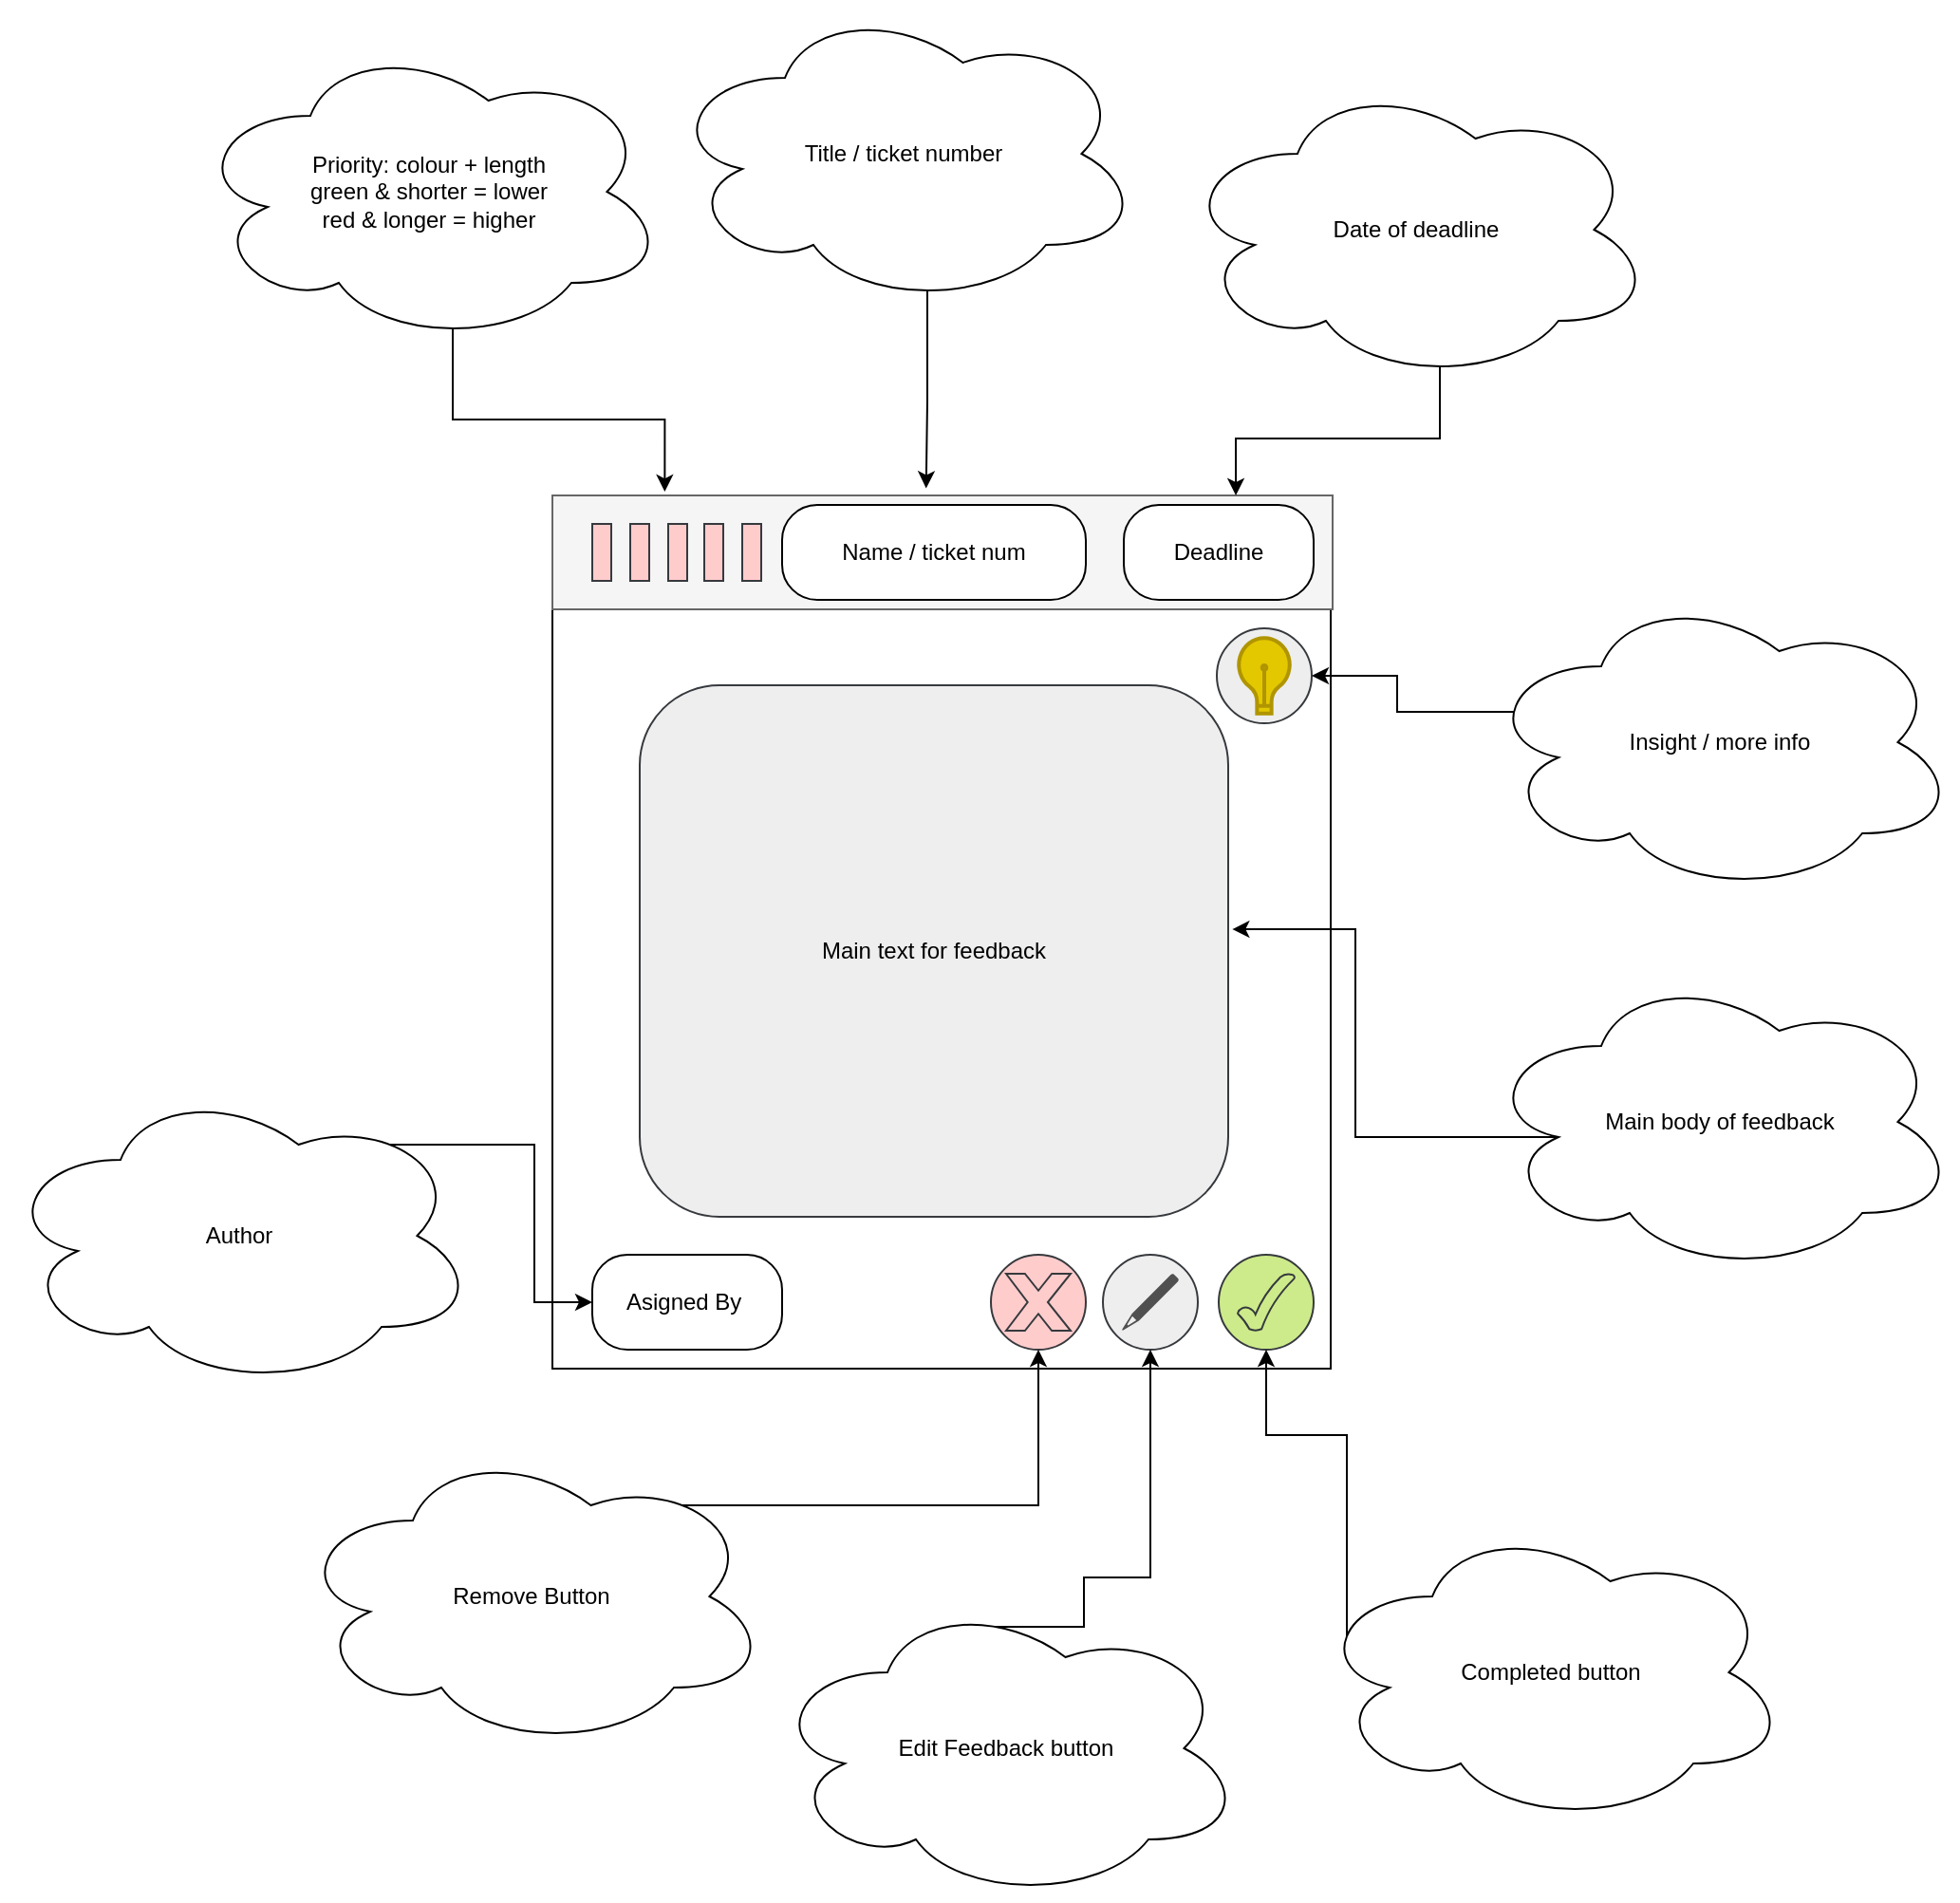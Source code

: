 <mxfile version="24.8.3">
  <diagram name="Page-1" id="u4bnKtrBgpUer0EbG4bJ">
    <mxGraphModel dx="1779" dy="2126" grid="1" gridSize="10" guides="1" tooltips="1" connect="1" arrows="1" fold="1" page="1" pageScale="1" pageWidth="827" pageHeight="1169" math="0" shadow="0">
      <root>
        <mxCell id="0" />
        <mxCell id="1" parent="0" />
        <mxCell id="aEb20HJ5_SHYAXnQLyHq-1" value="" style="group" vertex="1" connectable="0" parent="1">
          <mxGeometry x="300" y="100" width="411" height="460" as="geometry" />
        </mxCell>
        <mxCell id="aEb20HJ5_SHYAXnQLyHq-2" value="" style="rounded=0;whiteSpace=wrap;html=1;" vertex="1" parent="aEb20HJ5_SHYAXnQLyHq-1">
          <mxGeometry width="410" height="460" as="geometry" />
        </mxCell>
        <mxCell id="aEb20HJ5_SHYAXnQLyHq-3" value="" style="rounded=0;whiteSpace=wrap;html=1;fillColor=#f5f5f5;fontColor=#333333;strokeColor=#666666;" vertex="1" parent="aEb20HJ5_SHYAXnQLyHq-1">
          <mxGeometry width="411" height="60" as="geometry" />
        </mxCell>
        <mxCell id="aEb20HJ5_SHYAXnQLyHq-4" value="" style="rounded=0;whiteSpace=wrap;html=1;fillColor=#ffcccc;strokeColor=#36393d;" vertex="1" parent="aEb20HJ5_SHYAXnQLyHq-1">
          <mxGeometry x="21" y="15" width="10" height="30" as="geometry" />
        </mxCell>
        <mxCell id="aEb20HJ5_SHYAXnQLyHq-5" value="" style="rounded=0;whiteSpace=wrap;html=1;fillColor=#ffcccc;strokeColor=#36393d;" vertex="1" parent="aEb20HJ5_SHYAXnQLyHq-1">
          <mxGeometry x="41" y="15" width="10" height="30" as="geometry" />
        </mxCell>
        <mxCell id="aEb20HJ5_SHYAXnQLyHq-6" value="" style="rounded=0;whiteSpace=wrap;html=1;fillColor=#ffcccc;strokeColor=#36393d;" vertex="1" parent="aEb20HJ5_SHYAXnQLyHq-1">
          <mxGeometry x="61" y="15" width="10" height="30" as="geometry" />
        </mxCell>
        <mxCell id="aEb20HJ5_SHYAXnQLyHq-7" value="Deadline" style="rounded=1;whiteSpace=wrap;html=1;arcSize=37;" vertex="1" parent="aEb20HJ5_SHYAXnQLyHq-1">
          <mxGeometry x="301" y="5" width="100" height="50" as="geometry" />
        </mxCell>
        <mxCell id="aEb20HJ5_SHYAXnQLyHq-8" value="Main text for feedback" style="rounded=1;whiteSpace=wrap;html=1;fillColor=#eeeeee;strokeColor=#36393d;" vertex="1" parent="aEb20HJ5_SHYAXnQLyHq-1">
          <mxGeometry x="46" y="100" width="310" height="280" as="geometry" />
        </mxCell>
        <mxCell id="aEb20HJ5_SHYAXnQLyHq-9" value="Name / ticket num" style="rounded=1;whiteSpace=wrap;html=1;arcSize=37;" vertex="1" parent="aEb20HJ5_SHYAXnQLyHq-1">
          <mxGeometry x="121" y="5" width="160" height="50" as="geometry" />
        </mxCell>
        <mxCell id="aEb20HJ5_SHYAXnQLyHq-10" value="" style="group" vertex="1" connectable="0" parent="aEb20HJ5_SHYAXnQLyHq-1">
          <mxGeometry x="290" y="400" width="50" height="50" as="geometry" />
        </mxCell>
        <mxCell id="aEb20HJ5_SHYAXnQLyHq-11" value="" style="ellipse;whiteSpace=wrap;html=1;fillColor=#eeeeee;strokeColor=#36393d;" vertex="1" parent="aEb20HJ5_SHYAXnQLyHq-10">
          <mxGeometry width="50" height="50" as="geometry" />
        </mxCell>
        <mxCell id="aEb20HJ5_SHYAXnQLyHq-12" value="" style="sketch=0;pointerEvents=1;shadow=0;dashed=0;html=1;strokeColor=none;fillColor=#505050;labelPosition=center;verticalLabelPosition=bottom;verticalAlign=top;outlineConnect=0;align=center;shape=mxgraph.office.concepts.writing_pencil;" vertex="1" parent="aEb20HJ5_SHYAXnQLyHq-10">
          <mxGeometry x="10" y="10" width="30" height="30" as="geometry" />
        </mxCell>
        <mxCell id="aEb20HJ5_SHYAXnQLyHq-13" value="" style="group" vertex="1" connectable="0" parent="aEb20HJ5_SHYAXnQLyHq-1">
          <mxGeometry x="351" y="400" width="50" height="50" as="geometry" />
        </mxCell>
        <mxCell id="aEb20HJ5_SHYAXnQLyHq-14" value="" style="ellipse;whiteSpace=wrap;html=1;fillColor=#cdeb8b;strokeColor=#36393d;" vertex="1" parent="aEb20HJ5_SHYAXnQLyHq-13">
          <mxGeometry width="50" height="50" as="geometry" />
        </mxCell>
        <mxCell id="aEb20HJ5_SHYAXnQLyHq-15" value="" style="verticalLabelPosition=bottom;verticalAlign=top;html=1;shape=mxgraph.basic.tick;fillColor=#cdeb8b;strokeColor=#36393d;" vertex="1" parent="aEb20HJ5_SHYAXnQLyHq-13">
          <mxGeometry x="10" y="10" width="30" height="30" as="geometry" />
        </mxCell>
        <mxCell id="aEb20HJ5_SHYAXnQLyHq-16" value="" style="rounded=0;whiteSpace=wrap;html=1;fillColor=#ffcccc;strokeColor=#36393d;" vertex="1" parent="aEb20HJ5_SHYAXnQLyHq-1">
          <mxGeometry x="80" y="15" width="10" height="30" as="geometry" />
        </mxCell>
        <mxCell id="aEb20HJ5_SHYAXnQLyHq-17" value="" style="rounded=0;whiteSpace=wrap;html=1;fillColor=#ffcccc;strokeColor=#36393d;" vertex="1" parent="aEb20HJ5_SHYAXnQLyHq-1">
          <mxGeometry x="100" y="15" width="10" height="30" as="geometry" />
        </mxCell>
        <mxCell id="aEb20HJ5_SHYAXnQLyHq-37" value="Asigned By&amp;nbsp;" style="rounded=1;whiteSpace=wrap;html=1;arcSize=37;" vertex="1" parent="aEb20HJ5_SHYAXnQLyHq-1">
          <mxGeometry x="21" y="400" width="100" height="50" as="geometry" />
        </mxCell>
        <mxCell id="aEb20HJ5_SHYAXnQLyHq-42" value="" style="ellipse;whiteSpace=wrap;html=1;fillColor=#ffcccc;strokeColor=#36393d;" vertex="1" parent="aEb20HJ5_SHYAXnQLyHq-1">
          <mxGeometry x="231" y="400" width="50" height="50" as="geometry" />
        </mxCell>
        <mxCell id="aEb20HJ5_SHYAXnQLyHq-44" value="" style="verticalLabelPosition=bottom;verticalAlign=top;html=1;shape=mxgraph.basic.x;fillColor=#ffcccc;strokeColor=#36393d;" vertex="1" parent="aEb20HJ5_SHYAXnQLyHq-1">
          <mxGeometry x="239" y="410" width="34" height="30" as="geometry" />
        </mxCell>
        <mxCell id="aEb20HJ5_SHYAXnQLyHq-18" value="Priority: colour + length&lt;div&gt;green &amp;amp; shorter = lower&lt;/div&gt;&lt;div&gt;red &amp;amp; longer = higher&lt;/div&gt;" style="ellipse;shape=cloud;whiteSpace=wrap;html=1;" vertex="1" parent="1">
          <mxGeometry x="110" y="-140" width="250" height="160" as="geometry" />
        </mxCell>
        <mxCell id="aEb20HJ5_SHYAXnQLyHq-19" style="edgeStyle=orthogonalEdgeStyle;rounded=0;orthogonalLoop=1;jettySize=auto;html=1;exitX=0.55;exitY=0.95;exitDx=0;exitDy=0;exitPerimeter=0;entryX=0.144;entryY=-0.033;entryDx=0;entryDy=0;entryPerimeter=0;" edge="1" parent="1" source="aEb20HJ5_SHYAXnQLyHq-18" target="aEb20HJ5_SHYAXnQLyHq-3">
          <mxGeometry relative="1" as="geometry" />
        </mxCell>
        <mxCell id="aEb20HJ5_SHYAXnQLyHq-21" value="Title / ticket number" style="ellipse;shape=cloud;whiteSpace=wrap;html=1;" vertex="1" parent="1">
          <mxGeometry x="360" y="-160" width="250" height="160" as="geometry" />
        </mxCell>
        <mxCell id="aEb20HJ5_SHYAXnQLyHq-22" style="edgeStyle=orthogonalEdgeStyle;rounded=0;orthogonalLoop=1;jettySize=auto;html=1;exitX=0.55;exitY=0.95;exitDx=0;exitDy=0;exitPerimeter=0;entryX=0.479;entryY=-0.063;entryDx=0;entryDy=0;entryPerimeter=0;" edge="1" parent="1" source="aEb20HJ5_SHYAXnQLyHq-21" target="aEb20HJ5_SHYAXnQLyHq-3">
          <mxGeometry relative="1" as="geometry" />
        </mxCell>
        <mxCell id="aEb20HJ5_SHYAXnQLyHq-23" value="Date of deadline" style="ellipse;shape=cloud;whiteSpace=wrap;html=1;" vertex="1" parent="1">
          <mxGeometry x="630" y="-120" width="250" height="160" as="geometry" />
        </mxCell>
        <mxCell id="aEb20HJ5_SHYAXnQLyHq-24" style="edgeStyle=orthogonalEdgeStyle;rounded=0;orthogonalLoop=1;jettySize=auto;html=1;exitX=0.55;exitY=0.95;exitDx=0;exitDy=0;exitPerimeter=0;entryX=0.876;entryY=0;entryDx=0;entryDy=0;entryPerimeter=0;" edge="1" parent="1" source="aEb20HJ5_SHYAXnQLyHq-23" target="aEb20HJ5_SHYAXnQLyHq-3">
          <mxGeometry relative="1" as="geometry" />
        </mxCell>
        <mxCell id="aEb20HJ5_SHYAXnQLyHq-25" value="Main body of feedback" style="ellipse;shape=cloud;whiteSpace=wrap;html=1;" vertex="1" parent="1">
          <mxGeometry x="790" y="350" width="250" height="160" as="geometry" />
        </mxCell>
        <mxCell id="aEb20HJ5_SHYAXnQLyHq-26" style="edgeStyle=orthogonalEdgeStyle;rounded=0;orthogonalLoop=1;jettySize=auto;html=1;exitX=0.16;exitY=0.55;exitDx=0;exitDy=0;exitPerimeter=0;entryX=1.007;entryY=0.459;entryDx=0;entryDy=0;entryPerimeter=0;" edge="1" parent="1" source="aEb20HJ5_SHYAXnQLyHq-25" target="aEb20HJ5_SHYAXnQLyHq-8">
          <mxGeometry relative="1" as="geometry" />
        </mxCell>
        <mxCell id="aEb20HJ5_SHYAXnQLyHq-30" style="edgeStyle=orthogonalEdgeStyle;rounded=0;orthogonalLoop=1;jettySize=auto;html=1;exitX=0.07;exitY=0.4;exitDx=0;exitDy=0;exitPerimeter=0;entryX=0.5;entryY=1;entryDx=0;entryDy=0;" edge="1" parent="1" source="aEb20HJ5_SHYAXnQLyHq-27" target="aEb20HJ5_SHYAXnQLyHq-14">
          <mxGeometry relative="1" as="geometry" />
        </mxCell>
        <mxCell id="aEb20HJ5_SHYAXnQLyHq-27" value="Completed button" style="ellipse;shape=cloud;whiteSpace=wrap;html=1;" vertex="1" parent="1">
          <mxGeometry x="701" y="640" width="250" height="160" as="geometry" />
        </mxCell>
        <mxCell id="aEb20HJ5_SHYAXnQLyHq-32" style="edgeStyle=orthogonalEdgeStyle;rounded=0;orthogonalLoop=1;jettySize=auto;html=1;exitX=0.4;exitY=0.1;exitDx=0;exitDy=0;exitPerimeter=0;entryX=0.5;entryY=1;entryDx=0;entryDy=0;" edge="1" parent="1" source="aEb20HJ5_SHYAXnQLyHq-31" target="aEb20HJ5_SHYAXnQLyHq-11">
          <mxGeometry relative="1" as="geometry">
            <Array as="points">
              <mxPoint x="580" y="696" />
              <mxPoint x="580" y="670" />
              <mxPoint x="615" y="670" />
            </Array>
          </mxGeometry>
        </mxCell>
        <mxCell id="aEb20HJ5_SHYAXnQLyHq-31" value="Edit Feedback button" style="ellipse;shape=cloud;whiteSpace=wrap;html=1;" vertex="1" parent="1">
          <mxGeometry x="414" y="680" width="250" height="160" as="geometry" />
        </mxCell>
        <mxCell id="aEb20HJ5_SHYAXnQLyHq-46" style="edgeStyle=orthogonalEdgeStyle;rounded=0;orthogonalLoop=1;jettySize=auto;html=1;exitX=0.625;exitY=0.2;exitDx=0;exitDy=0;exitPerimeter=0;entryX=0.5;entryY=1;entryDx=0;entryDy=0;" edge="1" parent="1" source="aEb20HJ5_SHYAXnQLyHq-45" target="aEb20HJ5_SHYAXnQLyHq-42">
          <mxGeometry relative="1" as="geometry" />
        </mxCell>
        <mxCell id="aEb20HJ5_SHYAXnQLyHq-45" value="Remove Button" style="ellipse;shape=cloud;whiteSpace=wrap;html=1;" vertex="1" parent="1">
          <mxGeometry x="164" y="600" width="250" height="160" as="geometry" />
        </mxCell>
        <mxCell id="aEb20HJ5_SHYAXnQLyHq-48" style="edgeStyle=orthogonalEdgeStyle;rounded=0;orthogonalLoop=1;jettySize=auto;html=1;exitX=0.625;exitY=0.2;exitDx=0;exitDy=0;exitPerimeter=0;entryX=0;entryY=0.5;entryDx=0;entryDy=0;" edge="1" parent="1" source="aEb20HJ5_SHYAXnQLyHq-47" target="aEb20HJ5_SHYAXnQLyHq-37">
          <mxGeometry relative="1" as="geometry" />
        </mxCell>
        <mxCell id="aEb20HJ5_SHYAXnQLyHq-47" value="Author" style="ellipse;shape=cloud;whiteSpace=wrap;html=1;" vertex="1" parent="1">
          <mxGeometry x="10" y="410" width="250" height="160" as="geometry" />
        </mxCell>
        <mxCell id="aEb20HJ5_SHYAXnQLyHq-49" value="" style="group" vertex="1" connectable="0" parent="1">
          <mxGeometry x="650" y="170" width="60" height="70" as="geometry" />
        </mxCell>
        <mxCell id="aEb20HJ5_SHYAXnQLyHq-50" value="" style="ellipse;whiteSpace=wrap;html=1;fillColor=#eeeeee;strokeColor=#36393d;" vertex="1" parent="aEb20HJ5_SHYAXnQLyHq-49">
          <mxGeometry width="50" height="50" as="geometry" />
        </mxCell>
        <mxCell id="aEb20HJ5_SHYAXnQLyHq-53" value="" style="html=1;verticalLabelPosition=bottom;align=center;labelBackgroundColor=#ffffff;verticalAlign=top;strokeWidth=2;strokeColor=#B09500;shadow=0;dashed=0;shape=mxgraph.ios7.icons.lightbulb;fillColor=#e3c800;fontColor=#000000;" vertex="1" parent="aEb20HJ5_SHYAXnQLyHq-49">
          <mxGeometry x="10.5" y="5.07" width="29" height="39.85" as="geometry" />
        </mxCell>
        <mxCell id="aEb20HJ5_SHYAXnQLyHq-55" style="edgeStyle=orthogonalEdgeStyle;rounded=0;orthogonalLoop=1;jettySize=auto;html=1;exitX=0.07;exitY=0.4;exitDx=0;exitDy=0;exitPerimeter=0;entryX=1;entryY=0.5;entryDx=0;entryDy=0;" edge="1" parent="1" source="aEb20HJ5_SHYAXnQLyHq-54" target="aEb20HJ5_SHYAXnQLyHq-50">
          <mxGeometry relative="1" as="geometry" />
        </mxCell>
        <mxCell id="aEb20HJ5_SHYAXnQLyHq-54" value="Insight / more info" style="ellipse;shape=cloud;whiteSpace=wrap;html=1;" vertex="1" parent="1">
          <mxGeometry x="790" y="150" width="250" height="160" as="geometry" />
        </mxCell>
      </root>
    </mxGraphModel>
  </diagram>
</mxfile>
